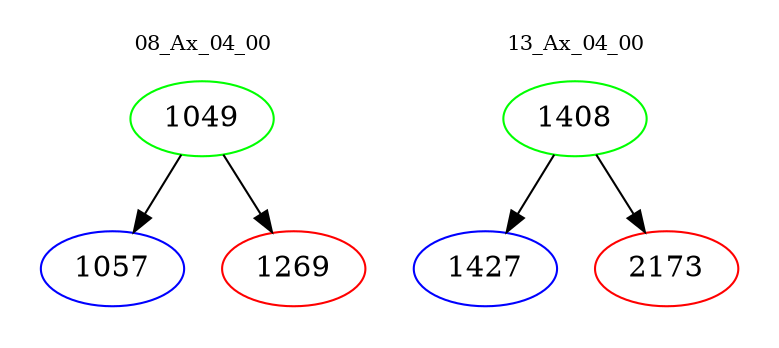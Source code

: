 digraph{
subgraph cluster_0 {
color = white
label = "08_Ax_04_00";
fontsize=10;
T0_1049 [label="1049", color="green"]
T0_1049 -> T0_1057 [color="black"]
T0_1057 [label="1057", color="blue"]
T0_1049 -> T0_1269 [color="black"]
T0_1269 [label="1269", color="red"]
}
subgraph cluster_1 {
color = white
label = "13_Ax_04_00";
fontsize=10;
T1_1408 [label="1408", color="green"]
T1_1408 -> T1_1427 [color="black"]
T1_1427 [label="1427", color="blue"]
T1_1408 -> T1_2173 [color="black"]
T1_2173 [label="2173", color="red"]
}
}
